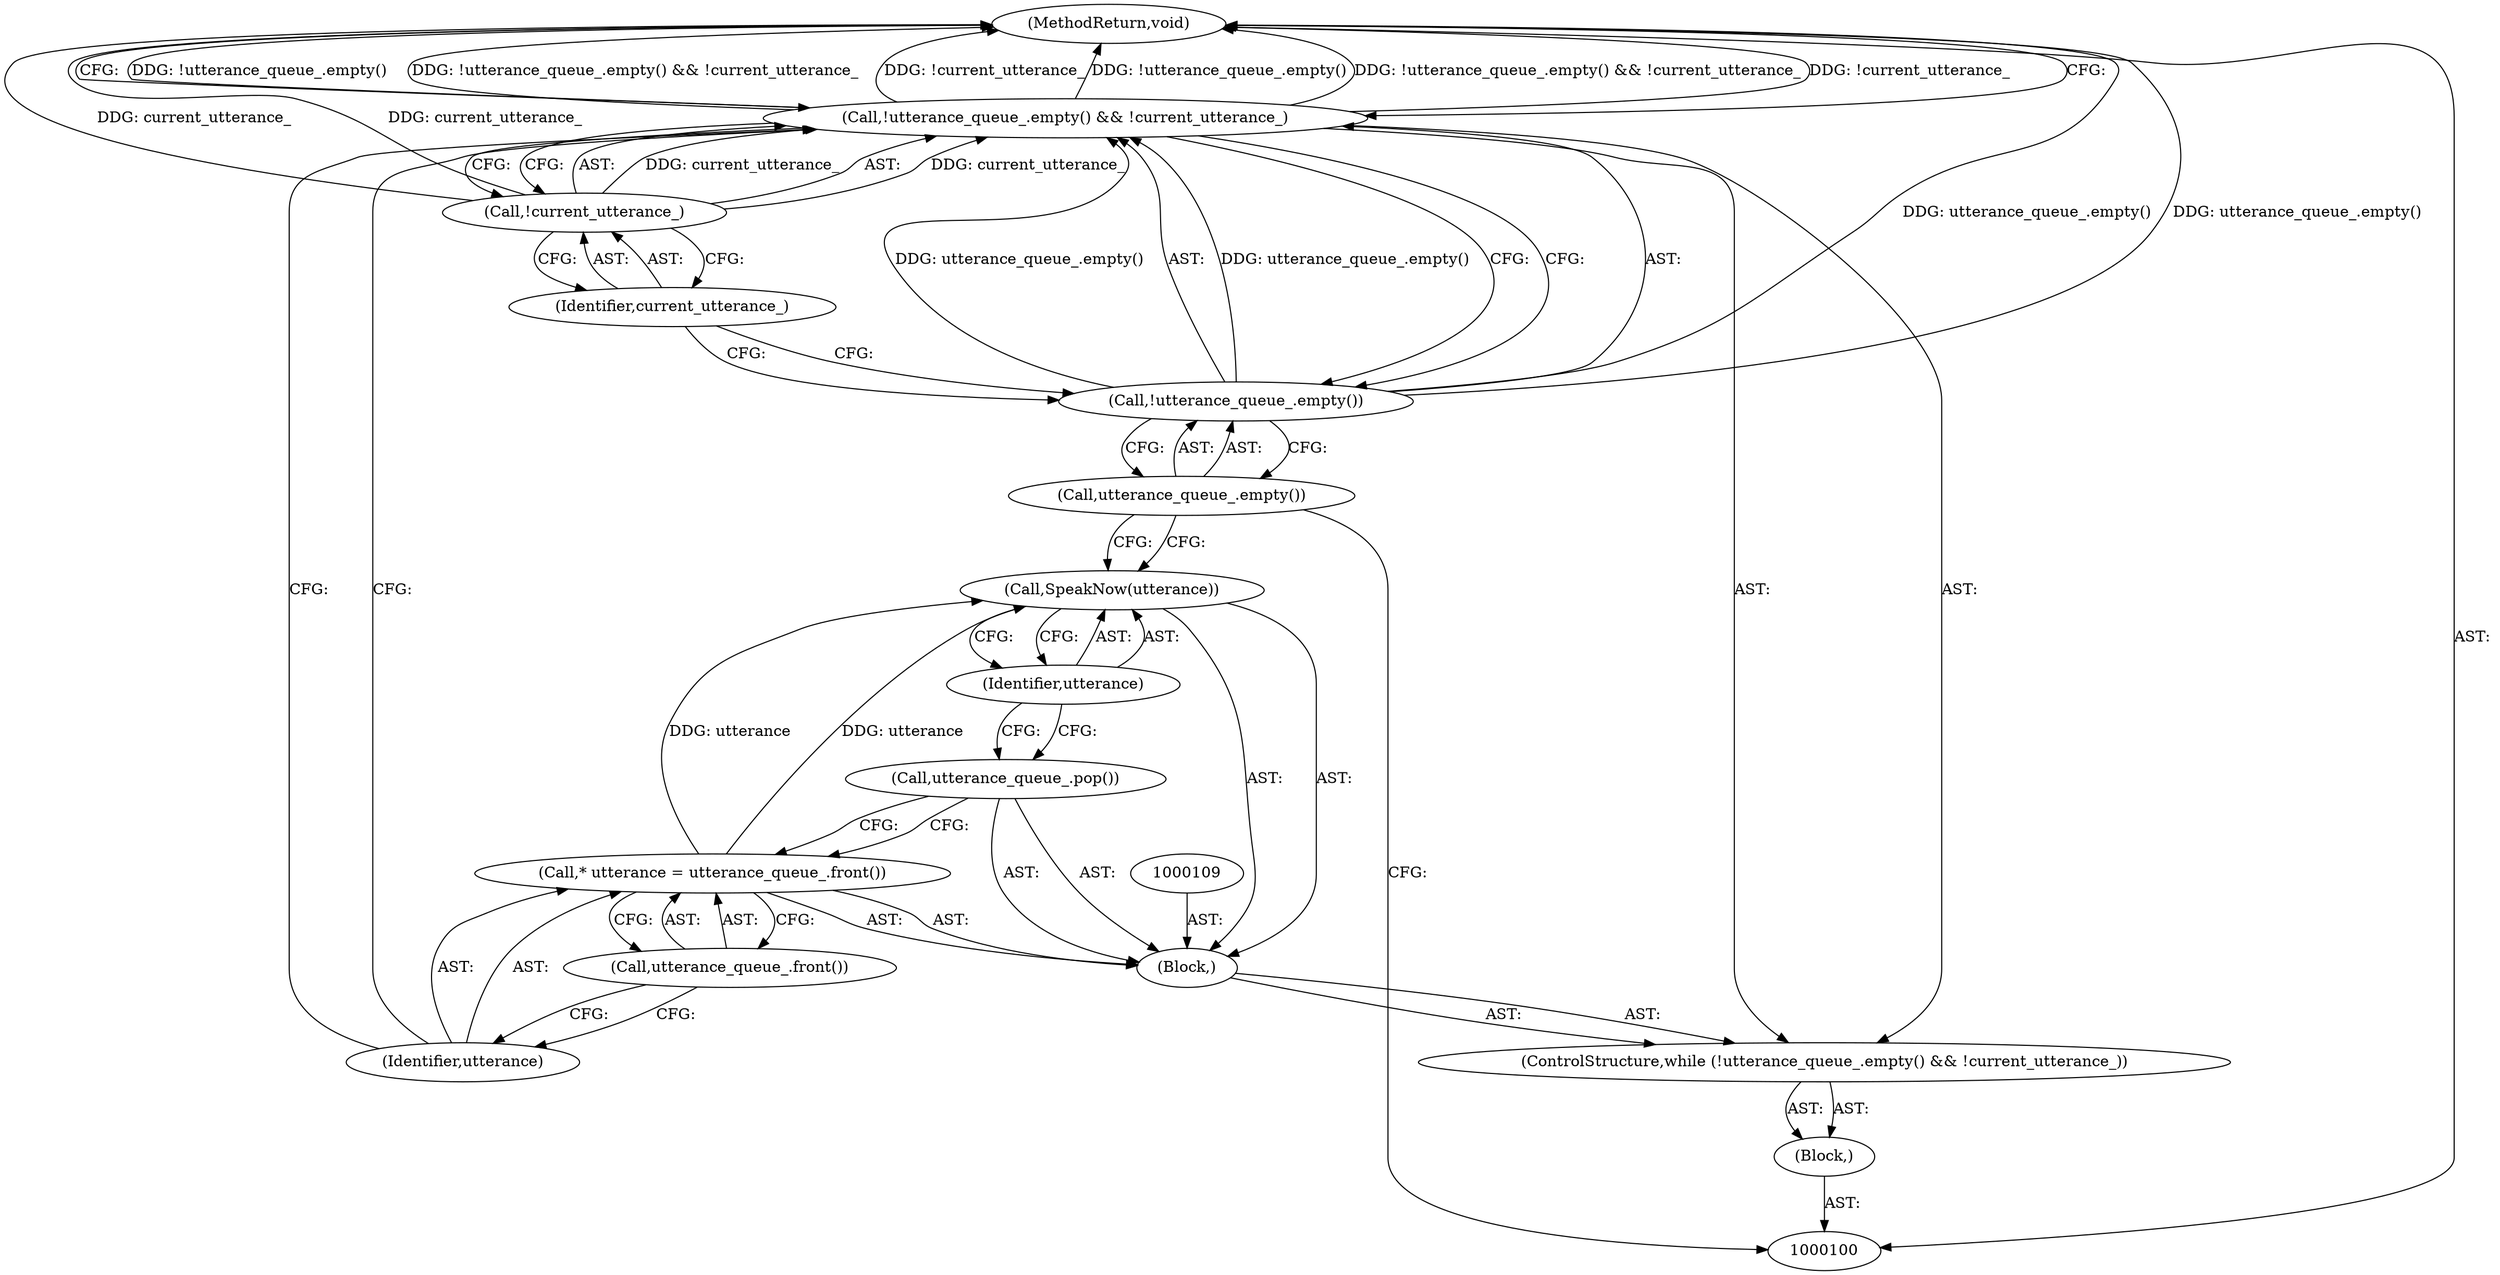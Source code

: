 digraph "1_Chrome_c63f2b7fe4fe2977f858a8e36d5f48db17eff2e7_14" {
"1000116" [label="(MethodReturn,void)"];
"1000101" [label="(Block,)"];
"1000105" [label="(Call,utterance_queue_.empty())"];
"1000102" [label="(ControlStructure,while (!utterance_queue_.empty() && !current_utterance_))"];
"1000106" [label="(Call,!current_utterance_)"];
"1000107" [label="(Identifier,current_utterance_)"];
"1000103" [label="(Call,!utterance_queue_.empty() && !current_utterance_)"];
"1000104" [label="(Call,!utterance_queue_.empty())"];
"1000110" [label="(Call,* utterance = utterance_queue_.front())"];
"1000111" [label="(Identifier,utterance)"];
"1000112" [label="(Call,utterance_queue_.front())"];
"1000108" [label="(Block,)"];
"1000113" [label="(Call,utterance_queue_.pop())"];
"1000115" [label="(Identifier,utterance)"];
"1000114" [label="(Call,SpeakNow(utterance))"];
"1000116" -> "1000100"  [label="AST: "];
"1000116" -> "1000103"  [label="CFG: "];
"1000106" -> "1000116"  [label="DDG: current_utterance_"];
"1000103" -> "1000116"  [label="DDG: !utterance_queue_.empty()"];
"1000103" -> "1000116"  [label="DDG: !utterance_queue_.empty() && !current_utterance_"];
"1000103" -> "1000116"  [label="DDG: !current_utterance_"];
"1000104" -> "1000116"  [label="DDG: utterance_queue_.empty()"];
"1000101" -> "1000100"  [label="AST: "];
"1000102" -> "1000101"  [label="AST: "];
"1000105" -> "1000104"  [label="AST: "];
"1000105" -> "1000114"  [label="CFG: "];
"1000105" -> "1000100"  [label="CFG: "];
"1000104" -> "1000105"  [label="CFG: "];
"1000102" -> "1000101"  [label="AST: "];
"1000103" -> "1000102"  [label="AST: "];
"1000108" -> "1000102"  [label="AST: "];
"1000106" -> "1000103"  [label="AST: "];
"1000106" -> "1000107"  [label="CFG: "];
"1000107" -> "1000106"  [label="AST: "];
"1000103" -> "1000106"  [label="CFG: "];
"1000106" -> "1000116"  [label="DDG: current_utterance_"];
"1000106" -> "1000103"  [label="DDG: current_utterance_"];
"1000107" -> "1000106"  [label="AST: "];
"1000107" -> "1000104"  [label="CFG: "];
"1000106" -> "1000107"  [label="CFG: "];
"1000103" -> "1000102"  [label="AST: "];
"1000103" -> "1000104"  [label="CFG: "];
"1000103" -> "1000106"  [label="CFG: "];
"1000104" -> "1000103"  [label="AST: "];
"1000106" -> "1000103"  [label="AST: "];
"1000111" -> "1000103"  [label="CFG: "];
"1000116" -> "1000103"  [label="CFG: "];
"1000103" -> "1000116"  [label="DDG: !utterance_queue_.empty()"];
"1000103" -> "1000116"  [label="DDG: !utterance_queue_.empty() && !current_utterance_"];
"1000103" -> "1000116"  [label="DDG: !current_utterance_"];
"1000104" -> "1000103"  [label="DDG: utterance_queue_.empty()"];
"1000106" -> "1000103"  [label="DDG: current_utterance_"];
"1000104" -> "1000103"  [label="AST: "];
"1000104" -> "1000105"  [label="CFG: "];
"1000105" -> "1000104"  [label="AST: "];
"1000107" -> "1000104"  [label="CFG: "];
"1000103" -> "1000104"  [label="CFG: "];
"1000104" -> "1000116"  [label="DDG: utterance_queue_.empty()"];
"1000104" -> "1000103"  [label="DDG: utterance_queue_.empty()"];
"1000110" -> "1000108"  [label="AST: "];
"1000110" -> "1000112"  [label="CFG: "];
"1000111" -> "1000110"  [label="AST: "];
"1000112" -> "1000110"  [label="AST: "];
"1000113" -> "1000110"  [label="CFG: "];
"1000110" -> "1000114"  [label="DDG: utterance"];
"1000111" -> "1000110"  [label="AST: "];
"1000111" -> "1000103"  [label="CFG: "];
"1000112" -> "1000111"  [label="CFG: "];
"1000112" -> "1000110"  [label="AST: "];
"1000112" -> "1000111"  [label="CFG: "];
"1000110" -> "1000112"  [label="CFG: "];
"1000108" -> "1000102"  [label="AST: "];
"1000109" -> "1000108"  [label="AST: "];
"1000110" -> "1000108"  [label="AST: "];
"1000113" -> "1000108"  [label="AST: "];
"1000114" -> "1000108"  [label="AST: "];
"1000113" -> "1000108"  [label="AST: "];
"1000113" -> "1000110"  [label="CFG: "];
"1000115" -> "1000113"  [label="CFG: "];
"1000115" -> "1000114"  [label="AST: "];
"1000115" -> "1000113"  [label="CFG: "];
"1000114" -> "1000115"  [label="CFG: "];
"1000114" -> "1000108"  [label="AST: "];
"1000114" -> "1000115"  [label="CFG: "];
"1000115" -> "1000114"  [label="AST: "];
"1000105" -> "1000114"  [label="CFG: "];
"1000110" -> "1000114"  [label="DDG: utterance"];
}
